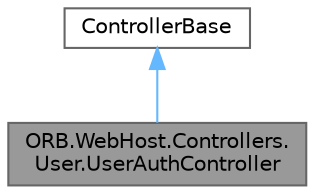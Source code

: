 digraph "ORB.WebHost.Controllers.User.UserAuthController"
{
 // INTERACTIVE_SVG=YES
 // LATEX_PDF_SIZE
  bgcolor="transparent";
  edge [fontname=Helvetica,fontsize=10,labelfontname=Helvetica,labelfontsize=10];
  node [fontname=Helvetica,fontsize=10,shape=box,height=0.2,width=0.4];
  Node1 [id="Node000001",label="ORB.WebHost.Controllers.\lUser.UserAuthController",height=0.2,width=0.4,color="gray40", fillcolor="grey60", style="filled", fontcolor="black",tooltip="Controller for user authentication."];
  Node2 -> Node1 [id="edge1_Node000001_Node000002",dir="back",color="steelblue1",style="solid",tooltip=" "];
  Node2 [id="Node000002",label="ControllerBase",height=0.2,width=0.4,color="gray40", fillcolor="white", style="filled",tooltip=" "];
}

